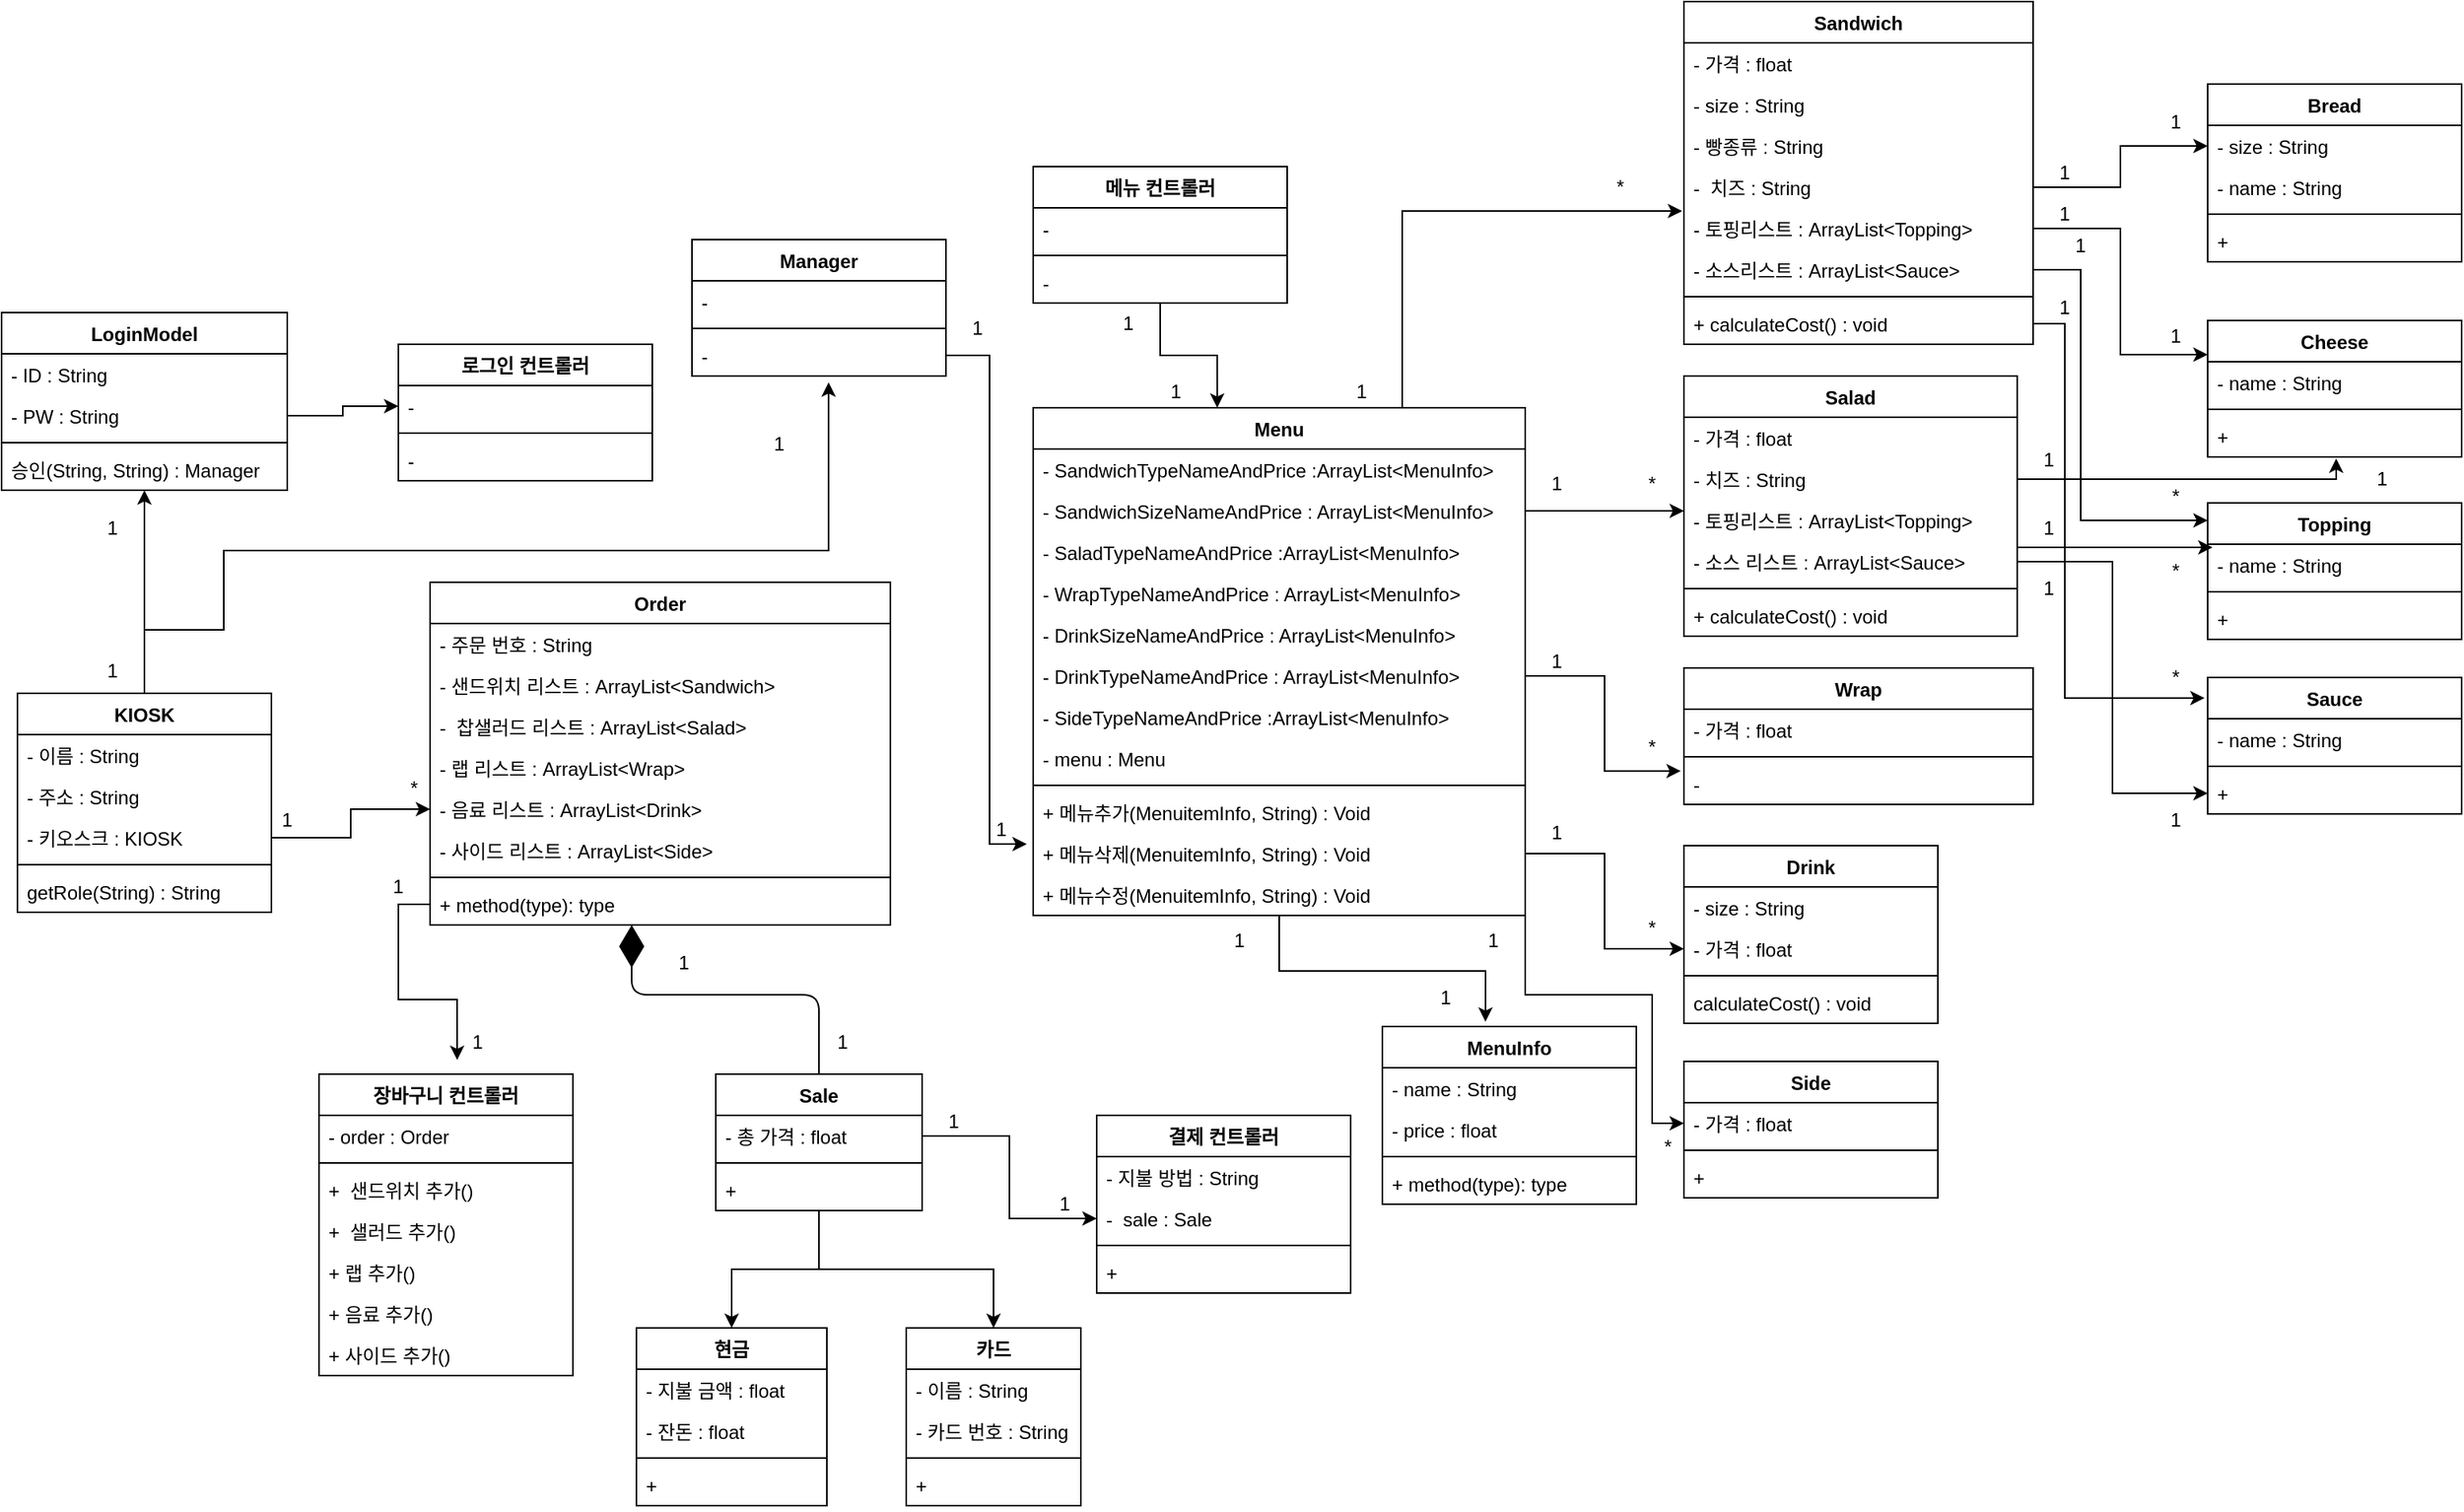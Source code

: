 <mxfile version="13.9.7" type="github">
  <diagram id="Tc2qKA26BA0Cz631K7pC" name="Page-1">
    <mxGraphModel dx="3129" dy="2266" grid="1" gridSize="10" guides="1" tooltips="1" connect="1" arrows="1" fold="1" page="1" pageScale="1" pageWidth="827" pageHeight="1169" math="0" shadow="0">
      <root>
        <mxCell id="0" />
        <mxCell id="1" parent="0" />
        <mxCell id="ByDJQVCLJqGfF-_jV3qt-85" style="edgeStyle=orthogonalEdgeStyle;rounded=0;orthogonalLoop=1;jettySize=auto;html=1;entryX=0.5;entryY=1;entryDx=0;entryDy=0;" edge="1" parent="1" source="ByDJQVCLJqGfF-_jV3qt-1" target="ByDJQVCLJqGfF-_jV3qt-81">
          <mxGeometry relative="1" as="geometry" />
        </mxCell>
        <mxCell id="ByDJQVCLJqGfF-_jV3qt-99" style="edgeStyle=orthogonalEdgeStyle;rounded=0;orthogonalLoop=1;jettySize=auto;html=1;exitX=0.5;exitY=0;exitDx=0;exitDy=0;entryX=0.538;entryY=1.154;entryDx=0;entryDy=0;entryPerimeter=0;" edge="1" parent="1" source="ByDJQVCLJqGfF-_jV3qt-1" target="ByDJQVCLJqGfF-_jV3qt-96">
          <mxGeometry relative="1" as="geometry">
            <Array as="points">
              <mxPoint x="80" y="160" />
              <mxPoint x="130" y="160" />
              <mxPoint x="130" y="110" />
              <mxPoint x="511" y="110" />
            </Array>
          </mxGeometry>
        </mxCell>
        <mxCell id="ByDJQVCLJqGfF-_jV3qt-1" value="KIOSK" style="swimlane;fontStyle=1;align=center;verticalAlign=top;childLayout=stackLayout;horizontal=1;startSize=26;horizontalStack=0;resizeParent=1;resizeParentMax=0;resizeLast=0;collapsible=1;marginBottom=0;" vertex="1" parent="1">
          <mxGeometry y="200" width="160" height="138" as="geometry" />
        </mxCell>
        <mxCell id="ByDJQVCLJqGfF-_jV3qt-5" value="- 이름 : String" style="text;strokeColor=none;fillColor=none;align=left;verticalAlign=top;spacingLeft=4;spacingRight=4;overflow=hidden;rotatable=0;points=[[0,0.5],[1,0.5]];portConstraint=eastwest;" vertex="1" parent="ByDJQVCLJqGfF-_jV3qt-1">
          <mxGeometry y="26" width="160" height="26" as="geometry" />
        </mxCell>
        <mxCell id="ByDJQVCLJqGfF-_jV3qt-2" value="- 주소 : String&#xa;" style="text;strokeColor=none;fillColor=none;align=left;verticalAlign=top;spacingLeft=4;spacingRight=4;overflow=hidden;rotatable=0;points=[[0,0.5],[1,0.5]];portConstraint=eastwest;" vertex="1" parent="ByDJQVCLJqGfF-_jV3qt-1">
          <mxGeometry y="52" width="160" height="26" as="geometry" />
        </mxCell>
        <mxCell id="ByDJQVCLJqGfF-_jV3qt-14" value="- 키오스크 : KIOSK&#xa;" style="text;strokeColor=none;fillColor=none;align=left;verticalAlign=top;spacingLeft=4;spacingRight=4;overflow=hidden;rotatable=0;points=[[0,0.5],[1,0.5]];portConstraint=eastwest;" vertex="1" parent="ByDJQVCLJqGfF-_jV3qt-1">
          <mxGeometry y="78" width="160" height="26" as="geometry" />
        </mxCell>
        <mxCell id="ByDJQVCLJqGfF-_jV3qt-3" value="" style="line;strokeWidth=1;fillColor=none;align=left;verticalAlign=middle;spacingTop=-1;spacingLeft=3;spacingRight=3;rotatable=0;labelPosition=right;points=[];portConstraint=eastwest;" vertex="1" parent="ByDJQVCLJqGfF-_jV3qt-1">
          <mxGeometry y="104" width="160" height="8" as="geometry" />
        </mxCell>
        <mxCell id="ByDJQVCLJqGfF-_jV3qt-4" value="getRole(String) : String" style="text;strokeColor=none;fillColor=none;align=left;verticalAlign=top;spacingLeft=4;spacingRight=4;overflow=hidden;rotatable=0;points=[[0,0.5],[1,0.5]];portConstraint=eastwest;" vertex="1" parent="ByDJQVCLJqGfF-_jV3qt-1">
          <mxGeometry y="112" width="160" height="26" as="geometry" />
        </mxCell>
        <mxCell id="ByDJQVCLJqGfF-_jV3qt-6" value="Order" style="swimlane;fontStyle=1;align=center;verticalAlign=top;childLayout=stackLayout;horizontal=1;startSize=26;horizontalStack=0;resizeParent=1;resizeParentMax=0;resizeLast=0;collapsible=1;marginBottom=0;" vertex="1" parent="1">
          <mxGeometry x="260" y="130" width="290" height="216" as="geometry" />
        </mxCell>
        <mxCell id="ByDJQVCLJqGfF-_jV3qt-10" value="- 주문 번호 : String" style="text;strokeColor=none;fillColor=none;align=left;verticalAlign=top;spacingLeft=4;spacingRight=4;overflow=hidden;rotatable=0;points=[[0,0.5],[1,0.5]];portConstraint=eastwest;" vertex="1" parent="ByDJQVCLJqGfF-_jV3qt-6">
          <mxGeometry y="26" width="290" height="26" as="geometry" />
        </mxCell>
        <mxCell id="ByDJQVCLJqGfF-_jV3qt-13" value="- 샌드위치 리스트 : ArrayList&lt;Sandwich&gt;" style="text;strokeColor=none;fillColor=none;align=left;verticalAlign=top;spacingLeft=4;spacingRight=4;overflow=hidden;rotatable=0;points=[[0,0.5],[1,0.5]];portConstraint=eastwest;" vertex="1" parent="ByDJQVCLJqGfF-_jV3qt-6">
          <mxGeometry y="52" width="290" height="26" as="geometry" />
        </mxCell>
        <mxCell id="ByDJQVCLJqGfF-_jV3qt-12" value="-  찹샐러드 리스트 : ArrayList&lt;Salad&gt;" style="text;strokeColor=none;fillColor=none;align=left;verticalAlign=top;spacingLeft=4;spacingRight=4;overflow=hidden;rotatable=0;points=[[0,0.5],[1,0.5]];portConstraint=eastwest;" vertex="1" parent="ByDJQVCLJqGfF-_jV3qt-6">
          <mxGeometry y="78" width="290" height="26" as="geometry" />
        </mxCell>
        <mxCell id="ByDJQVCLJqGfF-_jV3qt-7" value="- 랩 리스트 : ArrayList&lt;Wrap&gt;" style="text;strokeColor=none;fillColor=none;align=left;verticalAlign=top;spacingLeft=4;spacingRight=4;overflow=hidden;rotatable=0;points=[[0,0.5],[1,0.5]];portConstraint=eastwest;" vertex="1" parent="ByDJQVCLJqGfF-_jV3qt-6">
          <mxGeometry y="104" width="290" height="26" as="geometry" />
        </mxCell>
        <mxCell id="ByDJQVCLJqGfF-_jV3qt-15" value="- 음료 리스트 : ArrayList&lt;Drink&gt;" style="text;strokeColor=none;fillColor=none;align=left;verticalAlign=top;spacingLeft=4;spacingRight=4;overflow=hidden;rotatable=0;points=[[0,0.5],[1,0.5]];portConstraint=eastwest;" vertex="1" parent="ByDJQVCLJqGfF-_jV3qt-6">
          <mxGeometry y="130" width="290" height="26" as="geometry" />
        </mxCell>
        <mxCell id="ByDJQVCLJqGfF-_jV3qt-16" value="- 사이드 리스트 : ArrayList&lt;Side&gt;" style="text;strokeColor=none;fillColor=none;align=left;verticalAlign=top;spacingLeft=4;spacingRight=4;overflow=hidden;rotatable=0;points=[[0,0.5],[1,0.5]];portConstraint=eastwest;" vertex="1" parent="ByDJQVCLJqGfF-_jV3qt-6">
          <mxGeometry y="156" width="290" height="26" as="geometry" />
        </mxCell>
        <mxCell id="ByDJQVCLJqGfF-_jV3qt-8" value="" style="line;strokeWidth=1;fillColor=none;align=left;verticalAlign=middle;spacingTop=-1;spacingLeft=3;spacingRight=3;rotatable=0;labelPosition=right;points=[];portConstraint=eastwest;" vertex="1" parent="ByDJQVCLJqGfF-_jV3qt-6">
          <mxGeometry y="182" width="290" height="8" as="geometry" />
        </mxCell>
        <mxCell id="ByDJQVCLJqGfF-_jV3qt-9" value="+ method(type): type" style="text;strokeColor=none;fillColor=none;align=left;verticalAlign=top;spacingLeft=4;spacingRight=4;overflow=hidden;rotatable=0;points=[[0,0.5],[1,0.5]];portConstraint=eastwest;" vertex="1" parent="ByDJQVCLJqGfF-_jV3qt-6">
          <mxGeometry y="190" width="290" height="26" as="geometry" />
        </mxCell>
        <mxCell id="ByDJQVCLJqGfF-_jV3qt-17" value="장바구니 컨트롤러" style="swimlane;fontStyle=1;align=center;verticalAlign=top;childLayout=stackLayout;horizontal=1;startSize=26;horizontalStack=0;resizeParent=1;resizeParentMax=0;resizeLast=0;collapsible=1;marginBottom=0;" vertex="1" parent="1">
          <mxGeometry x="190" y="440" width="160" height="190" as="geometry" />
        </mxCell>
        <mxCell id="ByDJQVCLJqGfF-_jV3qt-18" value="- order : Order" style="text;strokeColor=none;fillColor=none;align=left;verticalAlign=top;spacingLeft=4;spacingRight=4;overflow=hidden;rotatable=0;points=[[0,0.5],[1,0.5]];portConstraint=eastwest;" vertex="1" parent="ByDJQVCLJqGfF-_jV3qt-17">
          <mxGeometry y="26" width="160" height="26" as="geometry" />
        </mxCell>
        <mxCell id="ByDJQVCLJqGfF-_jV3qt-19" value="" style="line;strokeWidth=1;fillColor=none;align=left;verticalAlign=middle;spacingTop=-1;spacingLeft=3;spacingRight=3;rotatable=0;labelPosition=right;points=[];portConstraint=eastwest;" vertex="1" parent="ByDJQVCLJqGfF-_jV3qt-17">
          <mxGeometry y="52" width="160" height="8" as="geometry" />
        </mxCell>
        <mxCell id="ByDJQVCLJqGfF-_jV3qt-20" value="+  샌드위치 추가()" style="text;strokeColor=none;fillColor=none;align=left;verticalAlign=top;spacingLeft=4;spacingRight=4;overflow=hidden;rotatable=0;points=[[0,0.5],[1,0.5]];portConstraint=eastwest;" vertex="1" parent="ByDJQVCLJqGfF-_jV3qt-17">
          <mxGeometry y="60" width="160" height="26" as="geometry" />
        </mxCell>
        <mxCell id="ByDJQVCLJqGfF-_jV3qt-35" value="+  샐러드 추가()" style="text;strokeColor=none;fillColor=none;align=left;verticalAlign=top;spacingLeft=4;spacingRight=4;overflow=hidden;rotatable=0;points=[[0,0.5],[1,0.5]];portConstraint=eastwest;" vertex="1" parent="ByDJQVCLJqGfF-_jV3qt-17">
          <mxGeometry y="86" width="160" height="26" as="geometry" />
        </mxCell>
        <mxCell id="ByDJQVCLJqGfF-_jV3qt-36" value="+ 랩 추가()" style="text;strokeColor=none;fillColor=none;align=left;verticalAlign=top;spacingLeft=4;spacingRight=4;overflow=hidden;rotatable=0;points=[[0,0.5],[1,0.5]];portConstraint=eastwest;" vertex="1" parent="ByDJQVCLJqGfF-_jV3qt-17">
          <mxGeometry y="112" width="160" height="26" as="geometry" />
        </mxCell>
        <mxCell id="ByDJQVCLJqGfF-_jV3qt-37" value="+ 음료 추가()" style="text;strokeColor=none;fillColor=none;align=left;verticalAlign=top;spacingLeft=4;spacingRight=4;overflow=hidden;rotatable=0;points=[[0,0.5],[1,0.5]];portConstraint=eastwest;" vertex="1" parent="ByDJQVCLJqGfF-_jV3qt-17">
          <mxGeometry y="138" width="160" height="26" as="geometry" />
        </mxCell>
        <mxCell id="ByDJQVCLJqGfF-_jV3qt-38" value="+ 사이드 추가()" style="text;strokeColor=none;fillColor=none;align=left;verticalAlign=top;spacingLeft=4;spacingRight=4;overflow=hidden;rotatable=0;points=[[0,0.5],[1,0.5]];portConstraint=eastwest;" vertex="1" parent="ByDJQVCLJqGfF-_jV3qt-17">
          <mxGeometry y="164" width="160" height="26" as="geometry" />
        </mxCell>
        <mxCell id="ByDJQVCLJqGfF-_jV3qt-21" style="edgeStyle=orthogonalEdgeStyle;rounded=0;orthogonalLoop=1;jettySize=auto;html=1;entryX=0;entryY=0.5;entryDx=0;entryDy=0;" edge="1" parent="1" source="ByDJQVCLJqGfF-_jV3qt-14" target="ByDJQVCLJqGfF-_jV3qt-15">
          <mxGeometry relative="1" as="geometry" />
        </mxCell>
        <mxCell id="ByDJQVCLJqGfF-_jV3qt-22" value="1" style="text;html=1;strokeColor=none;fillColor=none;align=center;verticalAlign=middle;whiteSpace=wrap;rounded=0;" vertex="1" parent="1">
          <mxGeometry x="150" y="270" width="40" height="20" as="geometry" />
        </mxCell>
        <mxCell id="ByDJQVCLJqGfF-_jV3qt-23" value="*" style="text;html=1;strokeColor=none;fillColor=none;align=center;verticalAlign=middle;whiteSpace=wrap;rounded=0;" vertex="1" parent="1">
          <mxGeometry x="230" y="250" width="40" height="20" as="geometry" />
        </mxCell>
        <mxCell id="ByDJQVCLJqGfF-_jV3qt-25" style="edgeStyle=orthogonalEdgeStyle;rounded=0;orthogonalLoop=1;jettySize=auto;html=1;exitX=0;exitY=0.5;exitDx=0;exitDy=0;entryX=0.544;entryY=-0.047;entryDx=0;entryDy=0;entryPerimeter=0;" edge="1" parent="1" source="ByDJQVCLJqGfF-_jV3qt-9" target="ByDJQVCLJqGfF-_jV3qt-17">
          <mxGeometry relative="1" as="geometry" />
        </mxCell>
        <mxCell id="ByDJQVCLJqGfF-_jV3qt-115" style="edgeStyle=orthogonalEdgeStyle;rounded=0;orthogonalLoop=1;jettySize=auto;html=1;exitX=0.75;exitY=0;exitDx=0;exitDy=0;entryX=-0.005;entryY=1.077;entryDx=0;entryDy=0;entryPerimeter=0;" edge="1" parent="1" source="ByDJQVCLJqGfF-_jV3qt-27" target="ByDJQVCLJqGfF-_jV3qt-113">
          <mxGeometry relative="1" as="geometry" />
        </mxCell>
        <mxCell id="ByDJQVCLJqGfF-_jV3qt-147" style="edgeStyle=orthogonalEdgeStyle;rounded=0;orthogonalLoop=1;jettySize=auto;html=1;entryX=0.406;entryY=-0.027;entryDx=0;entryDy=0;entryPerimeter=0;" edge="1" parent="1" source="ByDJQVCLJqGfF-_jV3qt-27" target="ByDJQVCLJqGfF-_jV3qt-142">
          <mxGeometry relative="1" as="geometry" />
        </mxCell>
        <mxCell id="ByDJQVCLJqGfF-_jV3qt-27" value="Menu" style="swimlane;fontStyle=1;align=center;verticalAlign=top;childLayout=stackLayout;horizontal=1;startSize=26;horizontalStack=0;resizeParent=1;resizeParentMax=0;resizeLast=0;collapsible=1;marginBottom=0;" vertex="1" parent="1">
          <mxGeometry x="640" y="20" width="310" height="320" as="geometry" />
        </mxCell>
        <mxCell id="ByDJQVCLJqGfF-_jV3qt-28" value="- SandwichTypeNameAndPrice :ArrayList&lt;MenuInfo&gt;" style="text;strokeColor=none;fillColor=none;align=left;verticalAlign=top;spacingLeft=4;spacingRight=4;overflow=hidden;rotatable=0;points=[[0,0.5],[1,0.5]];portConstraint=eastwest;" vertex="1" parent="ByDJQVCLJqGfF-_jV3qt-27">
          <mxGeometry y="26" width="310" height="26" as="geometry" />
        </mxCell>
        <mxCell id="ByDJQVCLJqGfF-_jV3qt-77" value="- SandwichSizeNameAndPrice : ArrayList&lt;MenuInfo&gt;" style="text;strokeColor=none;fillColor=none;align=left;verticalAlign=top;spacingLeft=4;spacingRight=4;overflow=hidden;rotatable=0;points=[[0,0.5],[1,0.5]];portConstraint=eastwest;" vertex="1" parent="ByDJQVCLJqGfF-_jV3qt-27">
          <mxGeometry y="52" width="310" height="26" as="geometry" />
        </mxCell>
        <mxCell id="ByDJQVCLJqGfF-_jV3qt-32" value="- SaladTypeNameAndPrice :ArrayList&lt;MenuInfo&gt;" style="text;strokeColor=none;fillColor=none;align=left;verticalAlign=top;spacingLeft=4;spacingRight=4;overflow=hidden;rotatable=0;points=[[0,0.5],[1,0.5]];portConstraint=eastwest;" vertex="1" parent="ByDJQVCLJqGfF-_jV3qt-27">
          <mxGeometry y="78" width="310" height="26" as="geometry" />
        </mxCell>
        <mxCell id="ByDJQVCLJqGfF-_jV3qt-31" value="- WrapTypeNameAndPrice : ArrayList&lt;MenuInfo&gt;" style="text;strokeColor=none;fillColor=none;align=left;verticalAlign=top;spacingLeft=4;spacingRight=4;overflow=hidden;rotatable=0;points=[[0,0.5],[1,0.5]];portConstraint=eastwest;" vertex="1" parent="ByDJQVCLJqGfF-_jV3qt-27">
          <mxGeometry y="104" width="310" height="26" as="geometry" />
        </mxCell>
        <mxCell id="ByDJQVCLJqGfF-_jV3qt-33" value="- DrinkSizeNameAndPrice : ArrayList&lt;MenuInfo&gt;" style="text;strokeColor=none;fillColor=none;align=left;verticalAlign=top;spacingLeft=4;spacingRight=4;overflow=hidden;rotatable=0;points=[[0,0.5],[1,0.5]];portConstraint=eastwest;" vertex="1" parent="ByDJQVCLJqGfF-_jV3qt-27">
          <mxGeometry y="130" width="310" height="26" as="geometry" />
        </mxCell>
        <mxCell id="ByDJQVCLJqGfF-_jV3qt-76" value="- DrinkTypeNameAndPrice : ArrayList&lt;MenuInfo&gt;" style="text;strokeColor=none;fillColor=none;align=left;verticalAlign=top;spacingLeft=4;spacingRight=4;overflow=hidden;rotatable=0;points=[[0,0.5],[1,0.5]];portConstraint=eastwest;" vertex="1" parent="ByDJQVCLJqGfF-_jV3qt-27">
          <mxGeometry y="156" width="310" height="26" as="geometry" />
        </mxCell>
        <mxCell id="ByDJQVCLJqGfF-_jV3qt-78" value="- SideTypeNameAndPrice :ArrayList&lt;MenuInfo&gt;" style="text;strokeColor=none;fillColor=none;align=left;verticalAlign=top;spacingLeft=4;spacingRight=4;overflow=hidden;rotatable=0;points=[[0,0.5],[1,0.5]];portConstraint=eastwest;" vertex="1" parent="ByDJQVCLJqGfF-_jV3qt-27">
          <mxGeometry y="182" width="310" height="26" as="geometry" />
        </mxCell>
        <mxCell id="ByDJQVCLJqGfF-_jV3qt-125" value="- menu : Menu" style="text;strokeColor=none;fillColor=none;align=left;verticalAlign=top;spacingLeft=4;spacingRight=4;overflow=hidden;rotatable=0;points=[[0,0.5],[1,0.5]];portConstraint=eastwest;" vertex="1" parent="ByDJQVCLJqGfF-_jV3qt-27">
          <mxGeometry y="208" width="310" height="26" as="geometry" />
        </mxCell>
        <mxCell id="ByDJQVCLJqGfF-_jV3qt-29" value="" style="line;strokeWidth=1;fillColor=none;align=left;verticalAlign=middle;spacingTop=-1;spacingLeft=3;spacingRight=3;rotatable=0;labelPosition=right;points=[];portConstraint=eastwest;" vertex="1" parent="ByDJQVCLJqGfF-_jV3qt-27">
          <mxGeometry y="234" width="310" height="8" as="geometry" />
        </mxCell>
        <mxCell id="ByDJQVCLJqGfF-_jV3qt-30" value="+ 메뉴추가(MenuitemInfo, String) : Void" style="text;strokeColor=none;fillColor=none;align=left;verticalAlign=top;spacingLeft=4;spacingRight=4;overflow=hidden;rotatable=0;points=[[0,0.5],[1,0.5]];portConstraint=eastwest;" vertex="1" parent="ByDJQVCLJqGfF-_jV3qt-27">
          <mxGeometry y="242" width="310" height="26" as="geometry" />
        </mxCell>
        <mxCell id="ByDJQVCLJqGfF-_jV3qt-79" value="+ 메뉴삭제(MenuitemInfo, String) : Void" style="text;strokeColor=none;fillColor=none;align=left;verticalAlign=top;spacingLeft=4;spacingRight=4;overflow=hidden;rotatable=0;points=[[0,0.5],[1,0.5]];portConstraint=eastwest;" vertex="1" parent="ByDJQVCLJqGfF-_jV3qt-27">
          <mxGeometry y="268" width="310" height="26" as="geometry" />
        </mxCell>
        <mxCell id="ByDJQVCLJqGfF-_jV3qt-80" value="+ 메뉴수정(MenuitemInfo, String) : Void" style="text;strokeColor=none;fillColor=none;align=left;verticalAlign=top;spacingLeft=4;spacingRight=4;overflow=hidden;rotatable=0;points=[[0,0.5],[1,0.5]];portConstraint=eastwest;" vertex="1" parent="ByDJQVCLJqGfF-_jV3qt-27">
          <mxGeometry y="294" width="310" height="26" as="geometry" />
        </mxCell>
        <mxCell id="ByDJQVCLJqGfF-_jV3qt-60" style="edgeStyle=orthogonalEdgeStyle;rounded=0;orthogonalLoop=1;jettySize=auto;html=1;entryX=0.5;entryY=0;entryDx=0;entryDy=0;" edge="1" parent="1" source="ByDJQVCLJqGfF-_jV3qt-39" target="ByDJQVCLJqGfF-_jV3qt-49">
          <mxGeometry relative="1" as="geometry" />
        </mxCell>
        <mxCell id="ByDJQVCLJqGfF-_jV3qt-62" style="edgeStyle=orthogonalEdgeStyle;rounded=0;orthogonalLoop=1;jettySize=auto;html=1;entryX=0.5;entryY=0;entryDx=0;entryDy=0;" edge="1" parent="1" source="ByDJQVCLJqGfF-_jV3qt-39" target="ByDJQVCLJqGfF-_jV3qt-53">
          <mxGeometry relative="1" as="geometry" />
        </mxCell>
        <mxCell id="ByDJQVCLJqGfF-_jV3qt-39" value="Sale" style="swimlane;fontStyle=1;align=center;verticalAlign=top;childLayout=stackLayout;horizontal=1;startSize=26;horizontalStack=0;resizeParent=1;resizeParentMax=0;resizeLast=0;collapsible=1;marginBottom=0;" vertex="1" parent="1">
          <mxGeometry x="440" y="440" width="130" height="86" as="geometry" />
        </mxCell>
        <mxCell id="ByDJQVCLJqGfF-_jV3qt-40" value="- 총 가격 : float" style="text;strokeColor=none;fillColor=none;align=left;verticalAlign=top;spacingLeft=4;spacingRight=4;overflow=hidden;rotatable=0;points=[[0,0.5],[1,0.5]];portConstraint=eastwest;" vertex="1" parent="ByDJQVCLJqGfF-_jV3qt-39">
          <mxGeometry y="26" width="130" height="26" as="geometry" />
        </mxCell>
        <mxCell id="ByDJQVCLJqGfF-_jV3qt-41" value="" style="line;strokeWidth=1;fillColor=none;align=left;verticalAlign=middle;spacingTop=-1;spacingLeft=3;spacingRight=3;rotatable=0;labelPosition=right;points=[];portConstraint=eastwest;" vertex="1" parent="ByDJQVCLJqGfF-_jV3qt-39">
          <mxGeometry y="52" width="130" height="8" as="geometry" />
        </mxCell>
        <mxCell id="ByDJQVCLJqGfF-_jV3qt-42" value="+" style="text;strokeColor=none;fillColor=none;align=left;verticalAlign=top;spacingLeft=4;spacingRight=4;overflow=hidden;rotatable=0;points=[[0,0.5],[1,0.5]];portConstraint=eastwest;" vertex="1" parent="ByDJQVCLJqGfF-_jV3qt-39">
          <mxGeometry y="60" width="130" height="26" as="geometry" />
        </mxCell>
        <mxCell id="ByDJQVCLJqGfF-_jV3qt-49" value="현금" style="swimlane;fontStyle=1;align=center;verticalAlign=top;childLayout=stackLayout;horizontal=1;startSize=26;horizontalStack=0;resizeParent=1;resizeParentMax=0;resizeLast=0;collapsible=1;marginBottom=0;" vertex="1" parent="1">
          <mxGeometry x="390" y="600" width="120" height="112" as="geometry" />
        </mxCell>
        <mxCell id="ByDJQVCLJqGfF-_jV3qt-50" value="- 지불 금액 : float" style="text;strokeColor=none;fillColor=none;align=left;verticalAlign=top;spacingLeft=4;spacingRight=4;overflow=hidden;rotatable=0;points=[[0,0.5],[1,0.5]];portConstraint=eastwest;" vertex="1" parent="ByDJQVCLJqGfF-_jV3qt-49">
          <mxGeometry y="26" width="120" height="26" as="geometry" />
        </mxCell>
        <mxCell id="ByDJQVCLJqGfF-_jV3qt-57" value="- 잔돈 : float" style="text;strokeColor=none;fillColor=none;align=left;verticalAlign=top;spacingLeft=4;spacingRight=4;overflow=hidden;rotatable=0;points=[[0,0.5],[1,0.5]];portConstraint=eastwest;" vertex="1" parent="ByDJQVCLJqGfF-_jV3qt-49">
          <mxGeometry y="52" width="120" height="26" as="geometry" />
        </mxCell>
        <mxCell id="ByDJQVCLJqGfF-_jV3qt-51" value="" style="line;strokeWidth=1;fillColor=none;align=left;verticalAlign=middle;spacingTop=-1;spacingLeft=3;spacingRight=3;rotatable=0;labelPosition=right;points=[];portConstraint=eastwest;" vertex="1" parent="ByDJQVCLJqGfF-_jV3qt-49">
          <mxGeometry y="78" width="120" height="8" as="geometry" />
        </mxCell>
        <mxCell id="ByDJQVCLJqGfF-_jV3qt-52" value="+" style="text;strokeColor=none;fillColor=none;align=left;verticalAlign=top;spacingLeft=4;spacingRight=4;overflow=hidden;rotatable=0;points=[[0,0.5],[1,0.5]];portConstraint=eastwest;" vertex="1" parent="ByDJQVCLJqGfF-_jV3qt-49">
          <mxGeometry y="86" width="120" height="26" as="geometry" />
        </mxCell>
        <mxCell id="ByDJQVCLJqGfF-_jV3qt-53" value="카드" style="swimlane;fontStyle=1;align=center;verticalAlign=top;childLayout=stackLayout;horizontal=1;startSize=26;horizontalStack=0;resizeParent=1;resizeParentMax=0;resizeLast=0;collapsible=1;marginBottom=0;" vertex="1" parent="1">
          <mxGeometry x="560" y="600" width="110" height="112" as="geometry" />
        </mxCell>
        <mxCell id="ByDJQVCLJqGfF-_jV3qt-54" value="- 이름 : String" style="text;strokeColor=none;fillColor=none;align=left;verticalAlign=top;spacingLeft=4;spacingRight=4;overflow=hidden;rotatable=0;points=[[0,0.5],[1,0.5]];portConstraint=eastwest;" vertex="1" parent="ByDJQVCLJqGfF-_jV3qt-53">
          <mxGeometry y="26" width="110" height="26" as="geometry" />
        </mxCell>
        <mxCell id="ByDJQVCLJqGfF-_jV3qt-58" value="- 카드 번호 : String" style="text;strokeColor=none;fillColor=none;align=left;verticalAlign=top;spacingLeft=4;spacingRight=4;overflow=hidden;rotatable=0;points=[[0,0.5],[1,0.5]];portConstraint=eastwest;" vertex="1" parent="ByDJQVCLJqGfF-_jV3qt-53">
          <mxGeometry y="52" width="110" height="26" as="geometry" />
        </mxCell>
        <mxCell id="ByDJQVCLJqGfF-_jV3qt-55" value="" style="line;strokeWidth=1;fillColor=none;align=left;verticalAlign=middle;spacingTop=-1;spacingLeft=3;spacingRight=3;rotatable=0;labelPosition=right;points=[];portConstraint=eastwest;" vertex="1" parent="ByDJQVCLJqGfF-_jV3qt-53">
          <mxGeometry y="78" width="110" height="8" as="geometry" />
        </mxCell>
        <mxCell id="ByDJQVCLJqGfF-_jV3qt-56" value="+" style="text;strokeColor=none;fillColor=none;align=left;verticalAlign=top;spacingLeft=4;spacingRight=4;overflow=hidden;rotatable=0;points=[[0,0.5],[1,0.5]];portConstraint=eastwest;" vertex="1" parent="ByDJQVCLJqGfF-_jV3qt-53">
          <mxGeometry y="86" width="110" height="26" as="geometry" />
        </mxCell>
        <mxCell id="ByDJQVCLJqGfF-_jV3qt-63" value="" style="endArrow=diamondThin;endFill=1;endSize=24;html=1;exitX=0.5;exitY=0;exitDx=0;exitDy=0;entryX=0.438;entryY=1;entryDx=0;entryDy=0;entryPerimeter=0;" edge="1" parent="1" source="ByDJQVCLJqGfF-_jV3qt-39" target="ByDJQVCLJqGfF-_jV3qt-9">
          <mxGeometry width="160" relative="1" as="geometry">
            <mxPoint x="370" y="400" as="sourcePoint" />
            <mxPoint x="530" y="400" as="targetPoint" />
            <Array as="points">
              <mxPoint x="505" y="390" />
              <mxPoint x="387" y="390" />
            </Array>
          </mxGeometry>
        </mxCell>
        <mxCell id="ByDJQVCLJqGfF-_jV3qt-64" value="1" style="text;html=1;strokeColor=none;fillColor=none;align=center;verticalAlign=middle;whiteSpace=wrap;rounded=0;" vertex="1" parent="1">
          <mxGeometry x="400" y="360" width="40" height="20" as="geometry" />
        </mxCell>
        <mxCell id="ByDJQVCLJqGfF-_jV3qt-65" value="1" style="text;html=1;strokeColor=none;fillColor=none;align=center;verticalAlign=middle;whiteSpace=wrap;rounded=0;" vertex="1" parent="1">
          <mxGeometry x="500" y="410" width="40" height="20" as="geometry" />
        </mxCell>
        <mxCell id="ByDJQVCLJqGfF-_jV3qt-66" value="1" style="text;html=1;strokeColor=none;fillColor=none;align=center;verticalAlign=middle;whiteSpace=wrap;rounded=0;" vertex="1" parent="1">
          <mxGeometry x="220" y="312" width="40" height="20" as="geometry" />
        </mxCell>
        <mxCell id="ByDJQVCLJqGfF-_jV3qt-67" value="1" style="text;html=1;strokeColor=none;fillColor=none;align=center;verticalAlign=middle;whiteSpace=wrap;rounded=0;" vertex="1" parent="1">
          <mxGeometry x="270" y="410" width="40" height="20" as="geometry" />
        </mxCell>
        <mxCell id="ByDJQVCLJqGfF-_jV3qt-68" value="결제 컨트롤러" style="swimlane;fontStyle=1;align=center;verticalAlign=top;childLayout=stackLayout;horizontal=1;startSize=26;horizontalStack=0;resizeParent=1;resizeParentMax=0;resizeLast=0;collapsible=1;marginBottom=0;" vertex="1" parent="1">
          <mxGeometry x="680" y="466" width="160" height="112" as="geometry" />
        </mxCell>
        <mxCell id="ByDJQVCLJqGfF-_jV3qt-69" value="- 지불 방법 : String" style="text;strokeColor=none;fillColor=none;align=left;verticalAlign=top;spacingLeft=4;spacingRight=4;overflow=hidden;rotatable=0;points=[[0,0.5],[1,0.5]];portConstraint=eastwest;" vertex="1" parent="ByDJQVCLJqGfF-_jV3qt-68">
          <mxGeometry y="26" width="160" height="26" as="geometry" />
        </mxCell>
        <mxCell id="ByDJQVCLJqGfF-_jV3qt-72" value="-  sale : Sale" style="text;strokeColor=none;fillColor=none;align=left;verticalAlign=top;spacingLeft=4;spacingRight=4;overflow=hidden;rotatable=0;points=[[0,0.5],[1,0.5]];portConstraint=eastwest;" vertex="1" parent="ByDJQVCLJqGfF-_jV3qt-68">
          <mxGeometry y="52" width="160" height="26" as="geometry" />
        </mxCell>
        <mxCell id="ByDJQVCLJqGfF-_jV3qt-70" value="" style="line;strokeWidth=1;fillColor=none;align=left;verticalAlign=middle;spacingTop=-1;spacingLeft=3;spacingRight=3;rotatable=0;labelPosition=right;points=[];portConstraint=eastwest;" vertex="1" parent="ByDJQVCLJqGfF-_jV3qt-68">
          <mxGeometry y="78" width="160" height="8" as="geometry" />
        </mxCell>
        <mxCell id="ByDJQVCLJqGfF-_jV3qt-71" value="+" style="text;strokeColor=none;fillColor=none;align=left;verticalAlign=top;spacingLeft=4;spacingRight=4;overflow=hidden;rotatable=0;points=[[0,0.5],[1,0.5]];portConstraint=eastwest;" vertex="1" parent="ByDJQVCLJqGfF-_jV3qt-68">
          <mxGeometry y="86" width="160" height="26" as="geometry" />
        </mxCell>
        <mxCell id="ByDJQVCLJqGfF-_jV3qt-73" style="edgeStyle=orthogonalEdgeStyle;rounded=0;orthogonalLoop=1;jettySize=auto;html=1;entryX=0;entryY=0.5;entryDx=0;entryDy=0;" edge="1" parent="1" source="ByDJQVCLJqGfF-_jV3qt-40" target="ByDJQVCLJqGfF-_jV3qt-72">
          <mxGeometry relative="1" as="geometry" />
        </mxCell>
        <mxCell id="ByDJQVCLJqGfF-_jV3qt-74" value="1" style="text;html=1;strokeColor=none;fillColor=none;align=center;verticalAlign=middle;whiteSpace=wrap;rounded=0;" vertex="1" parent="1">
          <mxGeometry x="570" y="460" width="40" height="20" as="geometry" />
        </mxCell>
        <mxCell id="ByDJQVCLJqGfF-_jV3qt-75" value="1" style="text;html=1;strokeColor=none;fillColor=none;align=center;verticalAlign=middle;whiteSpace=wrap;rounded=0;" vertex="1" parent="1">
          <mxGeometry x="640" y="512" width="40" height="20" as="geometry" />
        </mxCell>
        <mxCell id="ByDJQVCLJqGfF-_jV3qt-81" value="LoginModel" style="swimlane;fontStyle=1;align=center;verticalAlign=top;childLayout=stackLayout;horizontal=1;startSize=26;horizontalStack=0;resizeParent=1;resizeParentMax=0;resizeLast=0;collapsible=1;marginBottom=0;" vertex="1" parent="1">
          <mxGeometry x="-10" y="-40" width="180" height="112" as="geometry" />
        </mxCell>
        <mxCell id="ByDJQVCLJqGfF-_jV3qt-103" value="- ID : String" style="text;strokeColor=none;fillColor=none;align=left;verticalAlign=top;spacingLeft=4;spacingRight=4;overflow=hidden;rotatable=0;points=[[0,0.5],[1,0.5]];portConstraint=eastwest;" vertex="1" parent="ByDJQVCLJqGfF-_jV3qt-81">
          <mxGeometry y="26" width="180" height="26" as="geometry" />
        </mxCell>
        <mxCell id="ByDJQVCLJqGfF-_jV3qt-82" value="- PW : String" style="text;strokeColor=none;fillColor=none;align=left;verticalAlign=top;spacingLeft=4;spacingRight=4;overflow=hidden;rotatable=0;points=[[0,0.5],[1,0.5]];portConstraint=eastwest;" vertex="1" parent="ByDJQVCLJqGfF-_jV3qt-81">
          <mxGeometry y="52" width="180" height="26" as="geometry" />
        </mxCell>
        <mxCell id="ByDJQVCLJqGfF-_jV3qt-83" value="" style="line;strokeWidth=1;fillColor=none;align=left;verticalAlign=middle;spacingTop=-1;spacingLeft=3;spacingRight=3;rotatable=0;labelPosition=right;points=[];portConstraint=eastwest;" vertex="1" parent="ByDJQVCLJqGfF-_jV3qt-81">
          <mxGeometry y="78" width="180" height="8" as="geometry" />
        </mxCell>
        <mxCell id="ByDJQVCLJqGfF-_jV3qt-84" value="승인(String, String) : Manager" style="text;strokeColor=none;fillColor=none;align=left;verticalAlign=top;spacingLeft=4;spacingRight=4;overflow=hidden;rotatable=0;points=[[0,0.5],[1,0.5]];portConstraint=eastwest;" vertex="1" parent="ByDJQVCLJqGfF-_jV3qt-81">
          <mxGeometry y="86" width="180" height="26" as="geometry" />
        </mxCell>
        <mxCell id="ByDJQVCLJqGfF-_jV3qt-86" value="1" style="text;html=1;strokeColor=none;fillColor=none;align=center;verticalAlign=middle;whiteSpace=wrap;rounded=0;" vertex="1" parent="1">
          <mxGeometry x="40" y="86" width="40" height="20" as="geometry" />
        </mxCell>
        <mxCell id="ByDJQVCLJqGfF-_jV3qt-87" value="1" style="text;html=1;strokeColor=none;fillColor=none;align=center;verticalAlign=middle;whiteSpace=wrap;rounded=0;" vertex="1" parent="1">
          <mxGeometry x="40" y="176" width="40" height="20" as="geometry" />
        </mxCell>
        <mxCell id="ByDJQVCLJqGfF-_jV3qt-88" value="로그인 컨트롤러" style="swimlane;fontStyle=1;align=center;verticalAlign=top;childLayout=stackLayout;horizontal=1;startSize=26;horizontalStack=0;resizeParent=1;resizeParentMax=0;resizeLast=0;collapsible=1;marginBottom=0;" vertex="1" parent="1">
          <mxGeometry x="240" y="-20" width="160" height="86" as="geometry" />
        </mxCell>
        <mxCell id="ByDJQVCLJqGfF-_jV3qt-89" value="-" style="text;strokeColor=none;fillColor=none;align=left;verticalAlign=top;spacingLeft=4;spacingRight=4;overflow=hidden;rotatable=0;points=[[0,0.5],[1,0.5]];portConstraint=eastwest;" vertex="1" parent="ByDJQVCLJqGfF-_jV3qt-88">
          <mxGeometry y="26" width="160" height="26" as="geometry" />
        </mxCell>
        <mxCell id="ByDJQVCLJqGfF-_jV3qt-90" value="" style="line;strokeWidth=1;fillColor=none;align=left;verticalAlign=middle;spacingTop=-1;spacingLeft=3;spacingRight=3;rotatable=0;labelPosition=right;points=[];portConstraint=eastwest;" vertex="1" parent="ByDJQVCLJqGfF-_jV3qt-88">
          <mxGeometry y="52" width="160" height="8" as="geometry" />
        </mxCell>
        <mxCell id="ByDJQVCLJqGfF-_jV3qt-91" value="-" style="text;strokeColor=none;fillColor=none;align=left;verticalAlign=top;spacingLeft=4;spacingRight=4;overflow=hidden;rotatable=0;points=[[0,0.5],[1,0.5]];portConstraint=eastwest;" vertex="1" parent="ByDJQVCLJqGfF-_jV3qt-88">
          <mxGeometry y="60" width="160" height="26" as="geometry" />
        </mxCell>
        <mxCell id="ByDJQVCLJqGfF-_jV3qt-92" style="edgeStyle=orthogonalEdgeStyle;rounded=0;orthogonalLoop=1;jettySize=auto;html=1;exitX=1;exitY=0.5;exitDx=0;exitDy=0;entryX=0;entryY=0.5;entryDx=0;entryDy=0;" edge="1" parent="1" source="ByDJQVCLJqGfF-_jV3qt-82" target="ByDJQVCLJqGfF-_jV3qt-89">
          <mxGeometry relative="1" as="geometry" />
        </mxCell>
        <mxCell id="ByDJQVCLJqGfF-_jV3qt-93" value="Manager" style="swimlane;fontStyle=1;align=center;verticalAlign=top;childLayout=stackLayout;horizontal=1;startSize=26;horizontalStack=0;resizeParent=1;resizeParentMax=0;resizeLast=0;collapsible=1;marginBottom=0;" vertex="1" parent="1">
          <mxGeometry x="425" y="-86" width="160" height="86" as="geometry" />
        </mxCell>
        <mxCell id="ByDJQVCLJqGfF-_jV3qt-94" value="-" style="text;strokeColor=none;fillColor=none;align=left;verticalAlign=top;spacingLeft=4;spacingRight=4;overflow=hidden;rotatable=0;points=[[0,0.5],[1,0.5]];portConstraint=eastwest;" vertex="1" parent="ByDJQVCLJqGfF-_jV3qt-93">
          <mxGeometry y="26" width="160" height="26" as="geometry" />
        </mxCell>
        <mxCell id="ByDJQVCLJqGfF-_jV3qt-95" value="" style="line;strokeWidth=1;fillColor=none;align=left;verticalAlign=middle;spacingTop=-1;spacingLeft=3;spacingRight=3;rotatable=0;labelPosition=right;points=[];portConstraint=eastwest;" vertex="1" parent="ByDJQVCLJqGfF-_jV3qt-93">
          <mxGeometry y="52" width="160" height="8" as="geometry" />
        </mxCell>
        <mxCell id="ByDJQVCLJqGfF-_jV3qt-96" value="-" style="text;strokeColor=none;fillColor=none;align=left;verticalAlign=top;spacingLeft=4;spacingRight=4;overflow=hidden;rotatable=0;points=[[0,0.5],[1,0.5]];portConstraint=eastwest;" vertex="1" parent="ByDJQVCLJqGfF-_jV3qt-93">
          <mxGeometry y="60" width="160" height="26" as="geometry" />
        </mxCell>
        <mxCell id="ByDJQVCLJqGfF-_jV3qt-100" value="1" style="text;html=1;strokeColor=none;fillColor=none;align=center;verticalAlign=middle;whiteSpace=wrap;rounded=0;" vertex="1" parent="1">
          <mxGeometry x="460" y="33" width="40" height="20" as="geometry" />
        </mxCell>
        <mxCell id="ByDJQVCLJqGfF-_jV3qt-101" style="edgeStyle=orthogonalEdgeStyle;rounded=0;orthogonalLoop=1;jettySize=auto;html=1;entryX=-0.013;entryY=0.269;entryDx=0;entryDy=0;entryPerimeter=0;" edge="1" parent="1" source="ByDJQVCLJqGfF-_jV3qt-96" target="ByDJQVCLJqGfF-_jV3qt-79">
          <mxGeometry relative="1" as="geometry" />
        </mxCell>
        <mxCell id="ByDJQVCLJqGfF-_jV3qt-104" value="1" style="text;html=1;strokeColor=none;fillColor=none;align=center;verticalAlign=middle;whiteSpace=wrap;rounded=0;" vertex="1" parent="1">
          <mxGeometry x="585" y="-40" width="40" height="20" as="geometry" />
        </mxCell>
        <mxCell id="ByDJQVCLJqGfF-_jV3qt-105" value="1" style="text;html=1;strokeColor=none;fillColor=none;align=center;verticalAlign=middle;whiteSpace=wrap;rounded=0;" vertex="1" parent="1">
          <mxGeometry x="600" y="276" width="40" height="20" as="geometry" />
        </mxCell>
        <mxCell id="ByDJQVCLJqGfF-_jV3qt-106" value="Sandwich" style="swimlane;fontStyle=1;align=center;verticalAlign=top;childLayout=stackLayout;horizontal=1;startSize=26;horizontalStack=0;resizeParent=1;resizeParentMax=0;resizeLast=0;collapsible=1;marginBottom=0;" vertex="1" parent="1">
          <mxGeometry x="1050" y="-236" width="220" height="216" as="geometry" />
        </mxCell>
        <mxCell id="ByDJQVCLJqGfF-_jV3qt-109" value="- 가격 : float" style="text;strokeColor=none;fillColor=none;align=left;verticalAlign=top;spacingLeft=4;spacingRight=4;overflow=hidden;rotatable=0;points=[[0,0.5],[1,0.5]];portConstraint=eastwest;" vertex="1" parent="ByDJQVCLJqGfF-_jV3qt-106">
          <mxGeometry y="26" width="220" height="26" as="geometry" />
        </mxCell>
        <mxCell id="ByDJQVCLJqGfF-_jV3qt-111" value="- size : String" style="text;strokeColor=none;fillColor=none;align=left;verticalAlign=top;spacingLeft=4;spacingRight=4;overflow=hidden;rotatable=0;points=[[0,0.5],[1,0.5]];portConstraint=eastwest;" vertex="1" parent="ByDJQVCLJqGfF-_jV3qt-106">
          <mxGeometry y="52" width="220" height="26" as="geometry" />
        </mxCell>
        <mxCell id="ByDJQVCLJqGfF-_jV3qt-112" value="- 빵종류 : String" style="text;strokeColor=none;fillColor=none;align=left;verticalAlign=top;spacingLeft=4;spacingRight=4;overflow=hidden;rotatable=0;points=[[0,0.5],[1,0.5]];portConstraint=eastwest;" vertex="1" parent="ByDJQVCLJqGfF-_jV3qt-106">
          <mxGeometry y="78" width="220" height="26" as="geometry" />
        </mxCell>
        <mxCell id="ByDJQVCLJqGfF-_jV3qt-113" value="-  치즈 : String" style="text;strokeColor=none;fillColor=none;align=left;verticalAlign=top;spacingLeft=4;spacingRight=4;overflow=hidden;rotatable=0;points=[[0,0.5],[1,0.5]];portConstraint=eastwest;" vertex="1" parent="ByDJQVCLJqGfF-_jV3qt-106">
          <mxGeometry y="104" width="220" height="26" as="geometry" />
        </mxCell>
        <mxCell id="ByDJQVCLJqGfF-_jV3qt-107" value="- 토핑리스트 : ArrayList&lt;Topping&gt;" style="text;strokeColor=none;fillColor=none;align=left;verticalAlign=top;spacingLeft=4;spacingRight=4;overflow=hidden;rotatable=0;points=[[0,0.5],[1,0.5]];portConstraint=eastwest;" vertex="1" parent="ByDJQVCLJqGfF-_jV3qt-106">
          <mxGeometry y="130" width="220" height="26" as="geometry" />
        </mxCell>
        <mxCell id="ByDJQVCLJqGfF-_jV3qt-114" value="- 소스리스트 : ArrayList&lt;Sauce&gt;" style="text;strokeColor=none;fillColor=none;align=left;verticalAlign=top;spacingLeft=4;spacingRight=4;overflow=hidden;rotatable=0;points=[[0,0.5],[1,0.5]];portConstraint=eastwest;" vertex="1" parent="ByDJQVCLJqGfF-_jV3qt-106">
          <mxGeometry y="156" width="220" height="26" as="geometry" />
        </mxCell>
        <mxCell id="ByDJQVCLJqGfF-_jV3qt-108" value="" style="line;strokeWidth=1;fillColor=none;align=left;verticalAlign=middle;spacingTop=-1;spacingLeft=3;spacingRight=3;rotatable=0;labelPosition=right;points=[];portConstraint=eastwest;" vertex="1" parent="ByDJQVCLJqGfF-_jV3qt-106">
          <mxGeometry y="182" width="220" height="8" as="geometry" />
        </mxCell>
        <mxCell id="ByDJQVCLJqGfF-_jV3qt-110" value="+ calculateCost() : void" style="text;strokeColor=none;fillColor=none;align=left;verticalAlign=top;spacingLeft=4;spacingRight=4;overflow=hidden;rotatable=0;points=[[0,0.5],[1,0.5]];portConstraint=eastwest;" vertex="1" parent="ByDJQVCLJqGfF-_jV3qt-106">
          <mxGeometry y="190" width="220" height="26" as="geometry" />
        </mxCell>
        <mxCell id="ByDJQVCLJqGfF-_jV3qt-116" value="1" style="text;html=1;strokeColor=none;fillColor=none;align=center;verticalAlign=middle;whiteSpace=wrap;rounded=0;" vertex="1" parent="1">
          <mxGeometry x="827" width="40" height="20" as="geometry" />
        </mxCell>
        <mxCell id="ByDJQVCLJqGfF-_jV3qt-117" value="*" style="text;html=1;strokeColor=none;fillColor=none;align=center;verticalAlign=middle;whiteSpace=wrap;rounded=0;" vertex="1" parent="1">
          <mxGeometry x="990" y="-129" width="40" height="20" as="geometry" />
        </mxCell>
        <mxCell id="ByDJQVCLJqGfF-_jV3qt-118" value="Salad" style="swimlane;fontStyle=1;align=center;verticalAlign=top;childLayout=stackLayout;horizontal=1;startSize=26;horizontalStack=0;resizeParent=1;resizeParentMax=0;resizeLast=0;collapsible=1;marginBottom=0;" vertex="1" parent="1">
          <mxGeometry x="1050" width="210" height="164" as="geometry" />
        </mxCell>
        <mxCell id="ByDJQVCLJqGfF-_jV3qt-119" value="- 가격 : float" style="text;strokeColor=none;fillColor=none;align=left;verticalAlign=top;spacingLeft=4;spacingRight=4;overflow=hidden;rotatable=0;points=[[0,0.5],[1,0.5]];portConstraint=eastwest;" vertex="1" parent="ByDJQVCLJqGfF-_jV3qt-118">
          <mxGeometry y="26" width="210" height="26" as="geometry" />
        </mxCell>
        <mxCell id="ByDJQVCLJqGfF-_jV3qt-124" value="- 치즈 : String" style="text;strokeColor=none;fillColor=none;align=left;verticalAlign=top;spacingLeft=4;spacingRight=4;overflow=hidden;rotatable=0;points=[[0,0.5],[1,0.5]];portConstraint=eastwest;" vertex="1" parent="ByDJQVCLJqGfF-_jV3qt-118">
          <mxGeometry y="52" width="210" height="26" as="geometry" />
        </mxCell>
        <mxCell id="ByDJQVCLJqGfF-_jV3qt-123" value="- 토핑리스트 : ArrayList&lt;Topping&gt;" style="text;strokeColor=none;fillColor=none;align=left;verticalAlign=top;spacingLeft=4;spacingRight=4;overflow=hidden;rotatable=0;points=[[0,0.5],[1,0.5]];portConstraint=eastwest;" vertex="1" parent="ByDJQVCLJqGfF-_jV3qt-118">
          <mxGeometry y="78" width="210" height="26" as="geometry" />
        </mxCell>
        <mxCell id="ByDJQVCLJqGfF-_jV3qt-122" value="- 소스 리스트 : ArrayList&lt;Sauce&gt; " style="text;strokeColor=none;fillColor=none;align=left;verticalAlign=top;spacingLeft=4;spacingRight=4;overflow=hidden;rotatable=0;points=[[0,0.5],[1,0.5]];portConstraint=eastwest;" vertex="1" parent="ByDJQVCLJqGfF-_jV3qt-118">
          <mxGeometry y="104" width="210" height="26" as="geometry" />
        </mxCell>
        <mxCell id="ByDJQVCLJqGfF-_jV3qt-120" value="" style="line;strokeWidth=1;fillColor=none;align=left;verticalAlign=middle;spacingTop=-1;spacingLeft=3;spacingRight=3;rotatable=0;labelPosition=right;points=[];portConstraint=eastwest;" vertex="1" parent="ByDJQVCLJqGfF-_jV3qt-118">
          <mxGeometry y="130" width="210" height="8" as="geometry" />
        </mxCell>
        <mxCell id="ByDJQVCLJqGfF-_jV3qt-121" value="+ calculateCost() : void" style="text;strokeColor=none;fillColor=none;align=left;verticalAlign=top;spacingLeft=4;spacingRight=4;overflow=hidden;rotatable=0;points=[[0,0.5],[1,0.5]];portConstraint=eastwest;" vertex="1" parent="ByDJQVCLJqGfF-_jV3qt-118">
          <mxGeometry y="138" width="210" height="26" as="geometry" />
        </mxCell>
        <mxCell id="ByDJQVCLJqGfF-_jV3qt-126" value="Wrap" style="swimlane;fontStyle=1;align=center;verticalAlign=top;childLayout=stackLayout;horizontal=1;startSize=26;horizontalStack=0;resizeParent=1;resizeParentMax=0;resizeLast=0;collapsible=1;marginBottom=0;" vertex="1" parent="1">
          <mxGeometry x="1050" y="184" width="220" height="86" as="geometry" />
        </mxCell>
        <mxCell id="ByDJQVCLJqGfF-_jV3qt-127" value="- 가격 : float" style="text;strokeColor=none;fillColor=none;align=left;verticalAlign=top;spacingLeft=4;spacingRight=4;overflow=hidden;rotatable=0;points=[[0,0.5],[1,0.5]];portConstraint=eastwest;" vertex="1" parent="ByDJQVCLJqGfF-_jV3qt-126">
          <mxGeometry y="26" width="220" height="26" as="geometry" />
        </mxCell>
        <mxCell id="ByDJQVCLJqGfF-_jV3qt-128" value="" style="line;strokeWidth=1;fillColor=none;align=left;verticalAlign=middle;spacingTop=-1;spacingLeft=3;spacingRight=3;rotatable=0;labelPosition=right;points=[];portConstraint=eastwest;" vertex="1" parent="ByDJQVCLJqGfF-_jV3qt-126">
          <mxGeometry y="52" width="220" height="8" as="geometry" />
        </mxCell>
        <mxCell id="ByDJQVCLJqGfF-_jV3qt-129" value="-" style="text;strokeColor=none;fillColor=none;align=left;verticalAlign=top;spacingLeft=4;spacingRight=4;overflow=hidden;rotatable=0;points=[[0,0.5],[1,0.5]];portConstraint=eastwest;" vertex="1" parent="ByDJQVCLJqGfF-_jV3qt-126">
          <mxGeometry y="60" width="220" height="26" as="geometry" />
        </mxCell>
        <mxCell id="ByDJQVCLJqGfF-_jV3qt-135" style="edgeStyle=orthogonalEdgeStyle;rounded=0;orthogonalLoop=1;jettySize=auto;html=1;entryX=0.374;entryY=0;entryDx=0;entryDy=0;entryPerimeter=0;" edge="1" parent="1" source="ByDJQVCLJqGfF-_jV3qt-131" target="ByDJQVCLJqGfF-_jV3qt-27">
          <mxGeometry relative="1" as="geometry" />
        </mxCell>
        <mxCell id="ByDJQVCLJqGfF-_jV3qt-131" value="메뉴 컨트롤러" style="swimlane;fontStyle=1;align=center;verticalAlign=top;childLayout=stackLayout;horizontal=1;startSize=26;horizontalStack=0;resizeParent=1;resizeParentMax=0;resizeLast=0;collapsible=1;marginBottom=0;" vertex="1" parent="1">
          <mxGeometry x="640" y="-132" width="160" height="86" as="geometry" />
        </mxCell>
        <mxCell id="ByDJQVCLJqGfF-_jV3qt-132" value="-" style="text;strokeColor=none;fillColor=none;align=left;verticalAlign=top;spacingLeft=4;spacingRight=4;overflow=hidden;rotatable=0;points=[[0,0.5],[1,0.5]];portConstraint=eastwest;" vertex="1" parent="ByDJQVCLJqGfF-_jV3qt-131">
          <mxGeometry y="26" width="160" height="26" as="geometry" />
        </mxCell>
        <mxCell id="ByDJQVCLJqGfF-_jV3qt-133" value="" style="line;strokeWidth=1;fillColor=none;align=left;verticalAlign=middle;spacingTop=-1;spacingLeft=3;spacingRight=3;rotatable=0;labelPosition=right;points=[];portConstraint=eastwest;" vertex="1" parent="ByDJQVCLJqGfF-_jV3qt-131">
          <mxGeometry y="52" width="160" height="8" as="geometry" />
        </mxCell>
        <mxCell id="ByDJQVCLJqGfF-_jV3qt-134" value="-" style="text;strokeColor=none;fillColor=none;align=left;verticalAlign=top;spacingLeft=4;spacingRight=4;overflow=hidden;rotatable=0;points=[[0,0.5],[1,0.5]];portConstraint=eastwest;" vertex="1" parent="ByDJQVCLJqGfF-_jV3qt-131">
          <mxGeometry y="60" width="160" height="26" as="geometry" />
        </mxCell>
        <mxCell id="ByDJQVCLJqGfF-_jV3qt-136" value="1" style="text;html=1;strokeColor=none;fillColor=none;align=center;verticalAlign=middle;whiteSpace=wrap;rounded=0;" vertex="1" parent="1">
          <mxGeometry x="680" y="-43" width="40" height="20" as="geometry" />
        </mxCell>
        <mxCell id="ByDJQVCLJqGfF-_jV3qt-137" value="1" style="text;html=1;strokeColor=none;fillColor=none;align=center;verticalAlign=middle;whiteSpace=wrap;rounded=0;" vertex="1" parent="1">
          <mxGeometry x="710" width="40" height="20" as="geometry" />
        </mxCell>
        <mxCell id="ByDJQVCLJqGfF-_jV3qt-138" style="edgeStyle=orthogonalEdgeStyle;rounded=0;orthogonalLoop=1;jettySize=auto;html=1;exitX=1;exitY=0.5;exitDx=0;exitDy=0;entryX=0;entryY=0.269;entryDx=0;entryDy=0;entryPerimeter=0;" edge="1" parent="1" source="ByDJQVCLJqGfF-_jV3qt-77" target="ByDJQVCLJqGfF-_jV3qt-123">
          <mxGeometry relative="1" as="geometry" />
        </mxCell>
        <mxCell id="ByDJQVCLJqGfF-_jV3qt-140" value="1" style="text;html=1;strokeColor=none;fillColor=none;align=center;verticalAlign=middle;whiteSpace=wrap;rounded=0;" vertex="1" parent="1">
          <mxGeometry x="950" y="58" width="40" height="20" as="geometry" />
        </mxCell>
        <mxCell id="ByDJQVCLJqGfF-_jV3qt-141" value="*" style="text;html=1;strokeColor=none;fillColor=none;align=center;verticalAlign=middle;whiteSpace=wrap;rounded=0;" vertex="1" parent="1">
          <mxGeometry x="1010" y="58" width="40" height="20" as="geometry" />
        </mxCell>
        <mxCell id="ByDJQVCLJqGfF-_jV3qt-142" value="MenuInfo" style="swimlane;fontStyle=1;align=center;verticalAlign=top;childLayout=stackLayout;horizontal=1;startSize=26;horizontalStack=0;resizeParent=1;resizeParentMax=0;resizeLast=0;collapsible=1;marginBottom=0;" vertex="1" parent="1">
          <mxGeometry x="860" y="410" width="160" height="112" as="geometry" />
        </mxCell>
        <mxCell id="ByDJQVCLJqGfF-_jV3qt-143" value="- name : String" style="text;strokeColor=none;fillColor=none;align=left;verticalAlign=top;spacingLeft=4;spacingRight=4;overflow=hidden;rotatable=0;points=[[0,0.5],[1,0.5]];portConstraint=eastwest;" vertex="1" parent="ByDJQVCLJqGfF-_jV3qt-142">
          <mxGeometry y="26" width="160" height="26" as="geometry" />
        </mxCell>
        <mxCell id="ByDJQVCLJqGfF-_jV3qt-146" value="- price : float" style="text;strokeColor=none;fillColor=none;align=left;verticalAlign=top;spacingLeft=4;spacingRight=4;overflow=hidden;rotatable=0;points=[[0,0.5],[1,0.5]];portConstraint=eastwest;" vertex="1" parent="ByDJQVCLJqGfF-_jV3qt-142">
          <mxGeometry y="52" width="160" height="26" as="geometry" />
        </mxCell>
        <mxCell id="ByDJQVCLJqGfF-_jV3qt-144" value="" style="line;strokeWidth=1;fillColor=none;align=left;verticalAlign=middle;spacingTop=-1;spacingLeft=3;spacingRight=3;rotatable=0;labelPosition=right;points=[];portConstraint=eastwest;" vertex="1" parent="ByDJQVCLJqGfF-_jV3qt-142">
          <mxGeometry y="78" width="160" height="8" as="geometry" />
        </mxCell>
        <mxCell id="ByDJQVCLJqGfF-_jV3qt-145" value="+ method(type): type" style="text;strokeColor=none;fillColor=none;align=left;verticalAlign=top;spacingLeft=4;spacingRight=4;overflow=hidden;rotatable=0;points=[[0,0.5],[1,0.5]];portConstraint=eastwest;" vertex="1" parent="ByDJQVCLJqGfF-_jV3qt-142">
          <mxGeometry y="86" width="160" height="26" as="geometry" />
        </mxCell>
        <mxCell id="ByDJQVCLJqGfF-_jV3qt-148" value="1" style="text;html=1;strokeColor=none;fillColor=none;align=center;verticalAlign=middle;whiteSpace=wrap;rounded=0;" vertex="1" parent="1">
          <mxGeometry x="750" y="346" width="40" height="20" as="geometry" />
        </mxCell>
        <mxCell id="ByDJQVCLJqGfF-_jV3qt-149" value="1" style="text;html=1;strokeColor=none;fillColor=none;align=center;verticalAlign=middle;whiteSpace=wrap;rounded=0;" vertex="1" parent="1">
          <mxGeometry x="880" y="382" width="40" height="20" as="geometry" />
        </mxCell>
        <mxCell id="ByDJQVCLJqGfF-_jV3qt-150" value="Drink" style="swimlane;fontStyle=1;align=center;verticalAlign=top;childLayout=stackLayout;horizontal=1;startSize=26;horizontalStack=0;resizeParent=1;resizeParentMax=0;resizeLast=0;collapsible=1;marginBottom=0;" vertex="1" parent="1">
          <mxGeometry x="1050" y="296" width="160" height="112" as="geometry" />
        </mxCell>
        <mxCell id="ByDJQVCLJqGfF-_jV3qt-151" value="- size : String" style="text;strokeColor=none;fillColor=none;align=left;verticalAlign=top;spacingLeft=4;spacingRight=4;overflow=hidden;rotatable=0;points=[[0,0.5],[1,0.5]];portConstraint=eastwest;" vertex="1" parent="ByDJQVCLJqGfF-_jV3qt-150">
          <mxGeometry y="26" width="160" height="26" as="geometry" />
        </mxCell>
        <mxCell id="ByDJQVCLJqGfF-_jV3qt-154" value="- 가격 : float" style="text;strokeColor=none;fillColor=none;align=left;verticalAlign=top;spacingLeft=4;spacingRight=4;overflow=hidden;rotatable=0;points=[[0,0.5],[1,0.5]];portConstraint=eastwest;" vertex="1" parent="ByDJQVCLJqGfF-_jV3qt-150">
          <mxGeometry y="52" width="160" height="26" as="geometry" />
        </mxCell>
        <mxCell id="ByDJQVCLJqGfF-_jV3qt-152" value="" style="line;strokeWidth=1;fillColor=none;align=left;verticalAlign=middle;spacingTop=-1;spacingLeft=3;spacingRight=3;rotatable=0;labelPosition=right;points=[];portConstraint=eastwest;" vertex="1" parent="ByDJQVCLJqGfF-_jV3qt-150">
          <mxGeometry y="78" width="160" height="8" as="geometry" />
        </mxCell>
        <mxCell id="ByDJQVCLJqGfF-_jV3qt-153" value="calculateCost() : void" style="text;strokeColor=none;fillColor=none;align=left;verticalAlign=top;spacingLeft=4;spacingRight=4;overflow=hidden;rotatable=0;points=[[0,0.5],[1,0.5]];portConstraint=eastwest;" vertex="1" parent="ByDJQVCLJqGfF-_jV3qt-150">
          <mxGeometry y="86" width="160" height="26" as="geometry" />
        </mxCell>
        <mxCell id="ByDJQVCLJqGfF-_jV3qt-155" value="Side" style="swimlane;fontStyle=1;align=center;verticalAlign=top;childLayout=stackLayout;horizontal=1;startSize=26;horizontalStack=0;resizeParent=1;resizeParentMax=0;resizeLast=0;collapsible=1;marginBottom=0;" vertex="1" parent="1">
          <mxGeometry x="1050" y="432" width="160" height="86" as="geometry" />
        </mxCell>
        <mxCell id="ByDJQVCLJqGfF-_jV3qt-156" value="- 가격 : float" style="text;strokeColor=none;fillColor=none;align=left;verticalAlign=top;spacingLeft=4;spacingRight=4;overflow=hidden;rotatable=0;points=[[0,0.5],[1,0.5]];portConstraint=eastwest;" vertex="1" parent="ByDJQVCLJqGfF-_jV3qt-155">
          <mxGeometry y="26" width="160" height="26" as="geometry" />
        </mxCell>
        <mxCell id="ByDJQVCLJqGfF-_jV3qt-157" value="" style="line;strokeWidth=1;fillColor=none;align=left;verticalAlign=middle;spacingTop=-1;spacingLeft=3;spacingRight=3;rotatable=0;labelPosition=right;points=[];portConstraint=eastwest;" vertex="1" parent="ByDJQVCLJqGfF-_jV3qt-155">
          <mxGeometry y="52" width="160" height="8" as="geometry" />
        </mxCell>
        <mxCell id="ByDJQVCLJqGfF-_jV3qt-158" value="+" style="text;strokeColor=none;fillColor=none;align=left;verticalAlign=top;spacingLeft=4;spacingRight=4;overflow=hidden;rotatable=0;points=[[0,0.5],[1,0.5]];portConstraint=eastwest;" vertex="1" parent="ByDJQVCLJqGfF-_jV3qt-155">
          <mxGeometry y="60" width="160" height="26" as="geometry" />
        </mxCell>
        <mxCell id="ByDJQVCLJqGfF-_jV3qt-159" style="edgeStyle=orthogonalEdgeStyle;rounded=0;orthogonalLoop=1;jettySize=auto;html=1;exitX=1;exitY=0.5;exitDx=0;exitDy=0;entryX=-0.009;entryY=0.192;entryDx=0;entryDy=0;entryPerimeter=0;" edge="1" parent="1" source="ByDJQVCLJqGfF-_jV3qt-76" target="ByDJQVCLJqGfF-_jV3qt-129">
          <mxGeometry relative="1" as="geometry" />
        </mxCell>
        <mxCell id="ByDJQVCLJqGfF-_jV3qt-160" style="edgeStyle=orthogonalEdgeStyle;rounded=0;orthogonalLoop=1;jettySize=auto;html=1;exitX=1;exitY=0.5;exitDx=0;exitDy=0;" edge="1" parent="1" source="ByDJQVCLJqGfF-_jV3qt-79" target="ByDJQVCLJqGfF-_jV3qt-154">
          <mxGeometry relative="1" as="geometry" />
        </mxCell>
        <mxCell id="ByDJQVCLJqGfF-_jV3qt-161" style="edgeStyle=orthogonalEdgeStyle;rounded=0;orthogonalLoop=1;jettySize=auto;html=1;exitX=1;exitY=0.5;exitDx=0;exitDy=0;entryX=0;entryY=0.5;entryDx=0;entryDy=0;" edge="1" parent="1" source="ByDJQVCLJqGfF-_jV3qt-80" target="ByDJQVCLJqGfF-_jV3qt-156">
          <mxGeometry relative="1" as="geometry">
            <Array as="points">
              <mxPoint x="950" y="390" />
              <mxPoint x="1030" y="390" />
              <mxPoint x="1030" y="471" />
            </Array>
          </mxGeometry>
        </mxCell>
        <mxCell id="ByDJQVCLJqGfF-_jV3qt-162" value="*" style="text;html=1;strokeColor=none;fillColor=none;align=center;verticalAlign=middle;whiteSpace=wrap;rounded=0;" vertex="1" parent="1">
          <mxGeometry x="1020" y="476" width="40" height="20" as="geometry" />
        </mxCell>
        <mxCell id="ByDJQVCLJqGfF-_jV3qt-163" value="1" style="text;html=1;strokeColor=none;fillColor=none;align=center;verticalAlign=middle;whiteSpace=wrap;rounded=0;" vertex="1" parent="1">
          <mxGeometry x="950" y="278" width="40" height="20" as="geometry" />
        </mxCell>
        <mxCell id="ByDJQVCLJqGfF-_jV3qt-164" value="*" style="text;html=1;strokeColor=none;fillColor=none;align=center;verticalAlign=middle;whiteSpace=wrap;rounded=0;" vertex="1" parent="1">
          <mxGeometry x="1010" y="224" width="40" height="20" as="geometry" />
        </mxCell>
        <mxCell id="ByDJQVCLJqGfF-_jV3qt-165" value="1" style="text;html=1;strokeColor=none;fillColor=none;align=center;verticalAlign=middle;whiteSpace=wrap;rounded=0;" vertex="1" parent="1">
          <mxGeometry x="950" y="170" width="40" height="20" as="geometry" />
        </mxCell>
        <mxCell id="ByDJQVCLJqGfF-_jV3qt-166" value="*" style="text;html=1;strokeColor=none;fillColor=none;align=center;verticalAlign=middle;whiteSpace=wrap;rounded=0;" vertex="1" parent="1">
          <mxGeometry x="1010" y="338" width="40" height="20" as="geometry" />
        </mxCell>
        <mxCell id="ByDJQVCLJqGfF-_jV3qt-167" value="1" style="text;html=1;strokeColor=none;fillColor=none;align=center;verticalAlign=middle;whiteSpace=wrap;rounded=0;" vertex="1" parent="1">
          <mxGeometry x="910" y="346" width="40" height="20" as="geometry" />
        </mxCell>
        <mxCell id="ByDJQVCLJqGfF-_jV3qt-168" value="Bread" style="swimlane;fontStyle=1;align=center;verticalAlign=top;childLayout=stackLayout;horizontal=1;startSize=26;horizontalStack=0;resizeParent=1;resizeParentMax=0;resizeLast=0;collapsible=1;marginBottom=0;" vertex="1" parent="1">
          <mxGeometry x="1380" y="-184" width="160" height="112" as="geometry" />
        </mxCell>
        <mxCell id="ByDJQVCLJqGfF-_jV3qt-169" value="- size : String" style="text;strokeColor=none;fillColor=none;align=left;verticalAlign=top;spacingLeft=4;spacingRight=4;overflow=hidden;rotatable=0;points=[[0,0.5],[1,0.5]];portConstraint=eastwest;" vertex="1" parent="ByDJQVCLJqGfF-_jV3qt-168">
          <mxGeometry y="26" width="160" height="26" as="geometry" />
        </mxCell>
        <mxCell id="ByDJQVCLJqGfF-_jV3qt-172" value="- name : String" style="text;strokeColor=none;fillColor=none;align=left;verticalAlign=top;spacingLeft=4;spacingRight=4;overflow=hidden;rotatable=0;points=[[0,0.5],[1,0.5]];portConstraint=eastwest;" vertex="1" parent="ByDJQVCLJqGfF-_jV3qt-168">
          <mxGeometry y="52" width="160" height="26" as="geometry" />
        </mxCell>
        <mxCell id="ByDJQVCLJqGfF-_jV3qt-170" value="" style="line;strokeWidth=1;fillColor=none;align=left;verticalAlign=middle;spacingTop=-1;spacingLeft=3;spacingRight=3;rotatable=0;labelPosition=right;points=[];portConstraint=eastwest;" vertex="1" parent="ByDJQVCLJqGfF-_jV3qt-168">
          <mxGeometry y="78" width="160" height="8" as="geometry" />
        </mxCell>
        <mxCell id="ByDJQVCLJqGfF-_jV3qt-171" value="+" style="text;strokeColor=none;fillColor=none;align=left;verticalAlign=top;spacingLeft=4;spacingRight=4;overflow=hidden;rotatable=0;points=[[0,0.5],[1,0.5]];portConstraint=eastwest;" vertex="1" parent="ByDJQVCLJqGfF-_jV3qt-168">
          <mxGeometry y="86" width="160" height="26" as="geometry" />
        </mxCell>
        <mxCell id="ByDJQVCLJqGfF-_jV3qt-173" value="Cheese" style="swimlane;fontStyle=1;align=center;verticalAlign=top;childLayout=stackLayout;horizontal=1;startSize=26;horizontalStack=0;resizeParent=1;resizeParentMax=0;resizeLast=0;collapsible=1;marginBottom=0;" vertex="1" parent="1">
          <mxGeometry x="1380" y="-35" width="160" height="86" as="geometry" />
        </mxCell>
        <mxCell id="ByDJQVCLJqGfF-_jV3qt-174" value="- name : String" style="text;strokeColor=none;fillColor=none;align=left;verticalAlign=top;spacingLeft=4;spacingRight=4;overflow=hidden;rotatable=0;points=[[0,0.5],[1,0.5]];portConstraint=eastwest;" vertex="1" parent="ByDJQVCLJqGfF-_jV3qt-173">
          <mxGeometry y="26" width="160" height="26" as="geometry" />
        </mxCell>
        <mxCell id="ByDJQVCLJqGfF-_jV3qt-175" value="" style="line;strokeWidth=1;fillColor=none;align=left;verticalAlign=middle;spacingTop=-1;spacingLeft=3;spacingRight=3;rotatable=0;labelPosition=right;points=[];portConstraint=eastwest;" vertex="1" parent="ByDJQVCLJqGfF-_jV3qt-173">
          <mxGeometry y="52" width="160" height="8" as="geometry" />
        </mxCell>
        <mxCell id="ByDJQVCLJqGfF-_jV3qt-176" value="+" style="text;strokeColor=none;fillColor=none;align=left;verticalAlign=top;spacingLeft=4;spacingRight=4;overflow=hidden;rotatable=0;points=[[0,0.5],[1,0.5]];portConstraint=eastwest;" vertex="1" parent="ByDJQVCLJqGfF-_jV3qt-173">
          <mxGeometry y="60" width="160" height="26" as="geometry" />
        </mxCell>
        <mxCell id="ByDJQVCLJqGfF-_jV3qt-177" value="Topping" style="swimlane;fontStyle=1;align=center;verticalAlign=top;childLayout=stackLayout;horizontal=1;startSize=26;horizontalStack=0;resizeParent=1;resizeParentMax=0;resizeLast=0;collapsible=1;marginBottom=0;" vertex="1" parent="1">
          <mxGeometry x="1380" y="80" width="160" height="86" as="geometry" />
        </mxCell>
        <mxCell id="ByDJQVCLJqGfF-_jV3qt-178" value="- name : String" style="text;strokeColor=none;fillColor=none;align=left;verticalAlign=top;spacingLeft=4;spacingRight=4;overflow=hidden;rotatable=0;points=[[0,0.5],[1,0.5]];portConstraint=eastwest;" vertex="1" parent="ByDJQVCLJqGfF-_jV3qt-177">
          <mxGeometry y="26" width="160" height="26" as="geometry" />
        </mxCell>
        <mxCell id="ByDJQVCLJqGfF-_jV3qt-179" value="" style="line;strokeWidth=1;fillColor=none;align=left;verticalAlign=middle;spacingTop=-1;spacingLeft=3;spacingRight=3;rotatable=0;labelPosition=right;points=[];portConstraint=eastwest;" vertex="1" parent="ByDJQVCLJqGfF-_jV3qt-177">
          <mxGeometry y="52" width="160" height="8" as="geometry" />
        </mxCell>
        <mxCell id="ByDJQVCLJqGfF-_jV3qt-180" value="+" style="text;strokeColor=none;fillColor=none;align=left;verticalAlign=top;spacingLeft=4;spacingRight=4;overflow=hidden;rotatable=0;points=[[0,0.5],[1,0.5]];portConstraint=eastwest;" vertex="1" parent="ByDJQVCLJqGfF-_jV3qt-177">
          <mxGeometry y="60" width="160" height="26" as="geometry" />
        </mxCell>
        <mxCell id="ByDJQVCLJqGfF-_jV3qt-181" style="edgeStyle=orthogonalEdgeStyle;rounded=0;orthogonalLoop=1;jettySize=auto;html=1;entryX=0;entryY=0.5;entryDx=0;entryDy=0;" edge="1" parent="1" source="ByDJQVCLJqGfF-_jV3qt-113" target="ByDJQVCLJqGfF-_jV3qt-169">
          <mxGeometry relative="1" as="geometry" />
        </mxCell>
        <mxCell id="ByDJQVCLJqGfF-_jV3qt-182" style="edgeStyle=orthogonalEdgeStyle;rounded=0;orthogonalLoop=1;jettySize=auto;html=1;exitX=1;exitY=0.5;exitDx=0;exitDy=0;entryX=0;entryY=0.25;entryDx=0;entryDy=0;" edge="1" parent="1" source="ByDJQVCLJqGfF-_jV3qt-107" target="ByDJQVCLJqGfF-_jV3qt-173">
          <mxGeometry relative="1" as="geometry" />
        </mxCell>
        <mxCell id="ByDJQVCLJqGfF-_jV3qt-183" style="edgeStyle=orthogonalEdgeStyle;rounded=0;orthogonalLoop=1;jettySize=auto;html=1;exitX=1;exitY=0.5;exitDx=0;exitDy=0;entryX=0;entryY=0.128;entryDx=0;entryDy=0;entryPerimeter=0;" edge="1" parent="1" source="ByDJQVCLJqGfF-_jV3qt-114" target="ByDJQVCLJqGfF-_jV3qt-177">
          <mxGeometry relative="1" as="geometry">
            <Array as="points">
              <mxPoint x="1300" y="-67" />
              <mxPoint x="1300" y="91" />
            </Array>
          </mxGeometry>
        </mxCell>
        <mxCell id="ByDJQVCLJqGfF-_jV3qt-184" value="Sauce" style="swimlane;fontStyle=1;align=center;verticalAlign=top;childLayout=stackLayout;horizontal=1;startSize=26;horizontalStack=0;resizeParent=1;resizeParentMax=0;resizeLast=0;collapsible=1;marginBottom=0;" vertex="1" parent="1">
          <mxGeometry x="1380" y="190" width="160" height="86" as="geometry" />
        </mxCell>
        <mxCell id="ByDJQVCLJqGfF-_jV3qt-185" value="- name : String" style="text;strokeColor=none;fillColor=none;align=left;verticalAlign=top;spacingLeft=4;spacingRight=4;overflow=hidden;rotatable=0;points=[[0,0.5],[1,0.5]];portConstraint=eastwest;" vertex="1" parent="ByDJQVCLJqGfF-_jV3qt-184">
          <mxGeometry y="26" width="160" height="26" as="geometry" />
        </mxCell>
        <mxCell id="ByDJQVCLJqGfF-_jV3qt-186" value="" style="line;strokeWidth=1;fillColor=none;align=left;verticalAlign=middle;spacingTop=-1;spacingLeft=3;spacingRight=3;rotatable=0;labelPosition=right;points=[];portConstraint=eastwest;" vertex="1" parent="ByDJQVCLJqGfF-_jV3qt-184">
          <mxGeometry y="52" width="160" height="8" as="geometry" />
        </mxCell>
        <mxCell id="ByDJQVCLJqGfF-_jV3qt-187" value="+" style="text;strokeColor=none;fillColor=none;align=left;verticalAlign=top;spacingLeft=4;spacingRight=4;overflow=hidden;rotatable=0;points=[[0,0.5],[1,0.5]];portConstraint=eastwest;" vertex="1" parent="ByDJQVCLJqGfF-_jV3qt-184">
          <mxGeometry y="60" width="160" height="26" as="geometry" />
        </mxCell>
        <mxCell id="ByDJQVCLJqGfF-_jV3qt-188" style="edgeStyle=orthogonalEdgeStyle;rounded=0;orthogonalLoop=1;jettySize=auto;html=1;exitX=1;exitY=0.5;exitDx=0;exitDy=0;entryX=-0.012;entryY=0.151;entryDx=0;entryDy=0;entryPerimeter=0;" edge="1" parent="1" source="ByDJQVCLJqGfF-_jV3qt-110" target="ByDJQVCLJqGfF-_jV3qt-184">
          <mxGeometry relative="1" as="geometry">
            <Array as="points">
              <mxPoint x="1290" y="-33" />
              <mxPoint x="1290" y="203" />
            </Array>
          </mxGeometry>
        </mxCell>
        <mxCell id="ByDJQVCLJqGfF-_jV3qt-189" value="1" style="text;html=1;strokeColor=none;fillColor=none;align=center;verticalAlign=middle;whiteSpace=wrap;rounded=0;" vertex="1" parent="1">
          <mxGeometry x="1270" y="-138" width="40" height="20" as="geometry" />
        </mxCell>
        <mxCell id="ByDJQVCLJqGfF-_jV3qt-190" value="1" style="text;html=1;strokeColor=none;fillColor=none;align=center;verticalAlign=middle;whiteSpace=wrap;rounded=0;" vertex="1" parent="1">
          <mxGeometry x="1340" y="-170" width="40" height="20" as="geometry" />
        </mxCell>
        <mxCell id="ByDJQVCLJqGfF-_jV3qt-191" value="1" style="text;html=1;strokeColor=none;fillColor=none;align=center;verticalAlign=middle;whiteSpace=wrap;rounded=0;" vertex="1" parent="1">
          <mxGeometry x="1270" y="-112" width="40" height="20" as="geometry" />
        </mxCell>
        <mxCell id="ByDJQVCLJqGfF-_jV3qt-192" value="1" style="text;html=1;strokeColor=none;fillColor=none;align=center;verticalAlign=middle;whiteSpace=wrap;rounded=0;" vertex="1" parent="1">
          <mxGeometry x="1340" y="-35" width="40" height="20" as="geometry" />
        </mxCell>
        <mxCell id="ByDJQVCLJqGfF-_jV3qt-194" value="1" style="text;html=1;strokeColor=none;fillColor=none;align=center;verticalAlign=middle;whiteSpace=wrap;rounded=0;" vertex="1" parent="1">
          <mxGeometry x="1280" y="-92" width="40" height="20" as="geometry" />
        </mxCell>
        <mxCell id="ByDJQVCLJqGfF-_jV3qt-195" value="*" style="text;html=1;strokeColor=none;fillColor=none;align=center;verticalAlign=middle;whiteSpace=wrap;rounded=0;" vertex="1" parent="1">
          <mxGeometry x="1340" y="66" width="40" height="20" as="geometry" />
        </mxCell>
        <mxCell id="ByDJQVCLJqGfF-_jV3qt-196" value="1" style="text;html=1;strokeColor=none;fillColor=none;align=center;verticalAlign=middle;whiteSpace=wrap;rounded=0;" vertex="1" parent="1">
          <mxGeometry x="1270" y="-53" width="40" height="20" as="geometry" />
        </mxCell>
        <mxCell id="ByDJQVCLJqGfF-_jV3qt-197" value="*" style="text;html=1;strokeColor=none;fillColor=none;align=center;verticalAlign=middle;whiteSpace=wrap;rounded=0;" vertex="1" parent="1">
          <mxGeometry x="1340" y="180" width="40" height="20" as="geometry" />
        </mxCell>
        <mxCell id="ByDJQVCLJqGfF-_jV3qt-199" style="edgeStyle=orthogonalEdgeStyle;rounded=0;orthogonalLoop=1;jettySize=auto;html=1;exitX=1;exitY=0.5;exitDx=0;exitDy=0;entryX=0.506;entryY=1.038;entryDx=0;entryDy=0;entryPerimeter=0;" edge="1" parent="1" source="ByDJQVCLJqGfF-_jV3qt-124" target="ByDJQVCLJqGfF-_jV3qt-176">
          <mxGeometry relative="1" as="geometry">
            <Array as="points">
              <mxPoint x="1461" y="65" />
            </Array>
          </mxGeometry>
        </mxCell>
        <mxCell id="ByDJQVCLJqGfF-_jV3qt-201" style="edgeStyle=orthogonalEdgeStyle;rounded=0;orthogonalLoop=1;jettySize=auto;html=1;exitX=1;exitY=0.5;exitDx=0;exitDy=0;entryX=0;entryY=0.5;entryDx=0;entryDy=0;" edge="1" parent="1" source="ByDJQVCLJqGfF-_jV3qt-122" target="ByDJQVCLJqGfF-_jV3qt-187">
          <mxGeometry relative="1" as="geometry" />
        </mxCell>
        <mxCell id="ByDJQVCLJqGfF-_jV3qt-202" value="1" style="text;html=1;strokeColor=none;fillColor=none;align=center;verticalAlign=middle;whiteSpace=wrap;rounded=0;" vertex="1" parent="1">
          <mxGeometry x="1260" y="43" width="40" height="20" as="geometry" />
        </mxCell>
        <mxCell id="ByDJQVCLJqGfF-_jV3qt-203" value="1" style="text;html=1;strokeColor=none;fillColor=none;align=center;verticalAlign=middle;whiteSpace=wrap;rounded=0;" vertex="1" parent="1">
          <mxGeometry x="1470" y="55" width="40" height="20" as="geometry" />
        </mxCell>
        <mxCell id="ByDJQVCLJqGfF-_jV3qt-204" style="edgeStyle=orthogonalEdgeStyle;rounded=0;orthogonalLoop=1;jettySize=auto;html=1;exitX=1;exitY=0.5;exitDx=0;exitDy=0;entryX=0.019;entryY=0.077;entryDx=0;entryDy=0;entryPerimeter=0;" edge="1" parent="1" source="ByDJQVCLJqGfF-_jV3qt-123" target="ByDJQVCLJqGfF-_jV3qt-178">
          <mxGeometry relative="1" as="geometry">
            <Array as="points">
              <mxPoint x="1260" y="108" />
            </Array>
          </mxGeometry>
        </mxCell>
        <mxCell id="ByDJQVCLJqGfF-_jV3qt-205" value="1" style="text;html=1;strokeColor=none;fillColor=none;align=center;verticalAlign=middle;whiteSpace=wrap;rounded=0;" vertex="1" parent="1">
          <mxGeometry x="1260" y="86" width="40" height="20" as="geometry" />
        </mxCell>
        <mxCell id="ByDJQVCLJqGfF-_jV3qt-208" value="*" style="text;html=1;strokeColor=none;fillColor=none;align=center;verticalAlign=middle;whiteSpace=wrap;rounded=0;" vertex="1" parent="1">
          <mxGeometry x="1340" y="113" width="40" height="20" as="geometry" />
        </mxCell>
        <mxCell id="ByDJQVCLJqGfF-_jV3qt-209" value="1" style="text;html=1;strokeColor=none;fillColor=none;align=center;verticalAlign=middle;whiteSpace=wrap;rounded=0;" vertex="1" parent="1">
          <mxGeometry x="1260" y="124" width="40" height="20" as="geometry" />
        </mxCell>
        <mxCell id="ByDJQVCLJqGfF-_jV3qt-212" value="1" style="text;html=1;strokeColor=none;fillColor=none;align=center;verticalAlign=middle;whiteSpace=wrap;rounded=0;" vertex="1" parent="1">
          <mxGeometry x="1340" y="270" width="40" height="20" as="geometry" />
        </mxCell>
      </root>
    </mxGraphModel>
  </diagram>
</mxfile>
